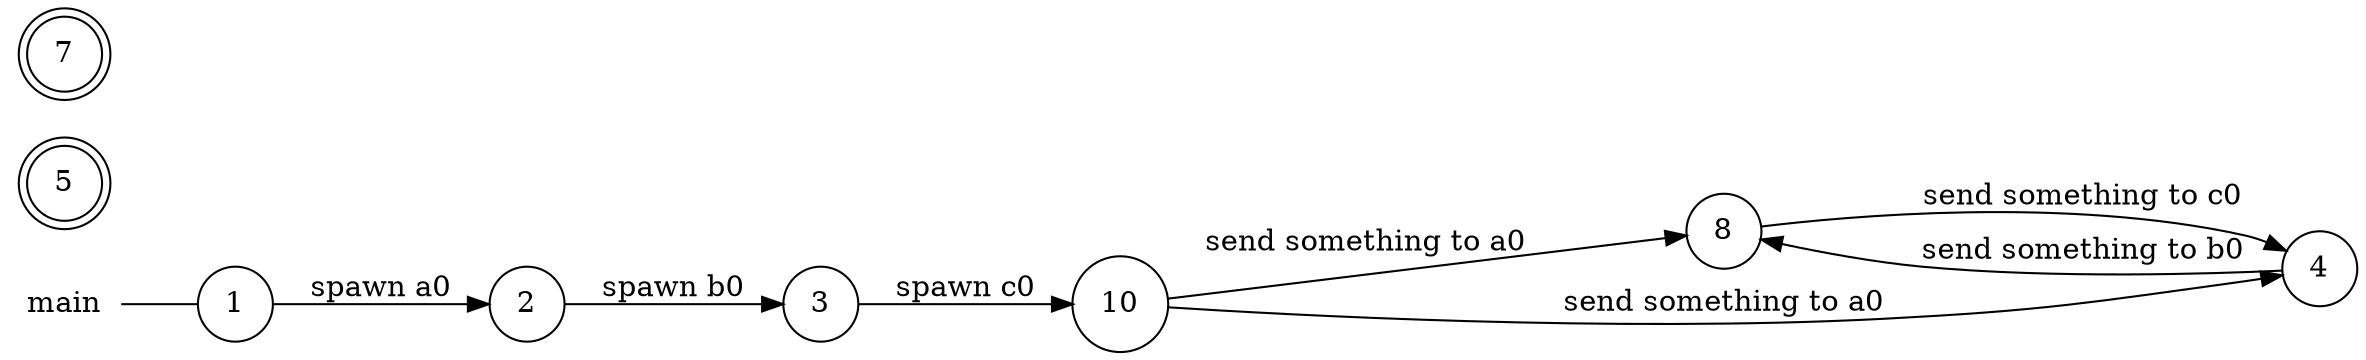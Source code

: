 digraph main {
	rankdir="LR";
	n_0 [label="main", shape="plaintext"];
	n_1 [id="5", shape=doublecircle, label="5"];
	n_2 [id="10", shape=circle, label="10"];
	n_3 [id="1", shape=circle, label="1"];
	n_0 -> n_3 [arrowhead=none];
	n_4 [id="2", shape=circle, label="2"];
	n_5 [id="8", shape=circle, label="8"];
	n_6 [id="4", shape=circle, label="4"];
	n_7 [id="7", shape=doublecircle, label="7"];
	n_8 [id="3", shape=circle, label="3"];

	n_2 -> n_6 [id="[$e|1]", label="send something to a0"];
	n_3 -> n_4 [id="[$e|3]", label="spawn a0"];
	n_4 -> n_8 [id="[$e|5]", label="spawn b0"];
	n_8 -> n_2 [id="[$e|0]", label="spawn c0"];
	n_2 -> n_5 [id="[$e|8]", label="send something to a0"];
	n_6 -> n_5 [id="[$e|9]", label="send something to b0"];
	n_5 -> n_6 [id="[$e|10]", label="send something to c0"];
}
